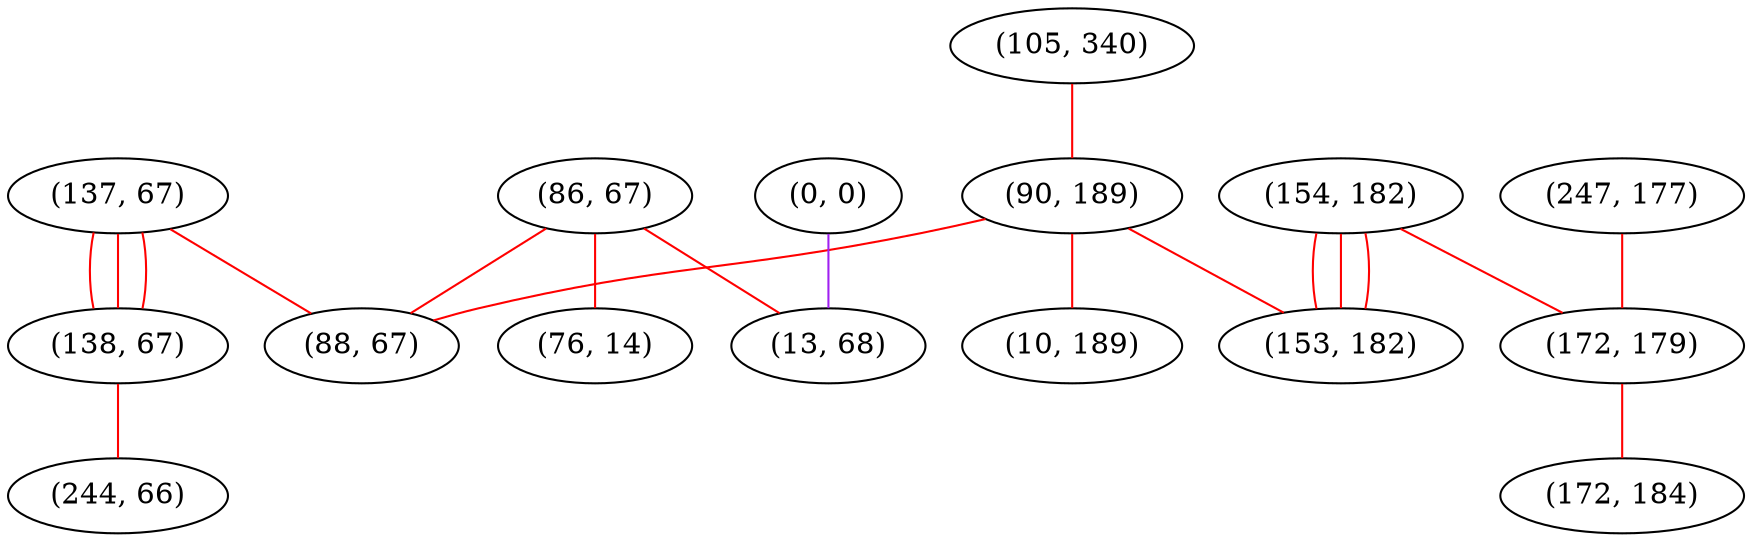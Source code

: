 graph "" {
"(86, 67)";
"(137, 67)";
"(76, 14)";
"(105, 340)";
"(247, 177)";
"(138, 67)";
"(90, 189)";
"(154, 182)";
"(172, 179)";
"(172, 184)";
"(88, 67)";
"(0, 0)";
"(244, 66)";
"(10, 189)";
"(153, 182)";
"(13, 68)";
"(86, 67)" -- "(88, 67)"  [color=red, key=0, weight=1];
"(86, 67)" -- "(13, 68)"  [color=red, key=0, weight=1];
"(86, 67)" -- "(76, 14)"  [color=red, key=0, weight=1];
"(137, 67)" -- "(88, 67)"  [color=red, key=0, weight=1];
"(137, 67)" -- "(138, 67)"  [color=red, key=0, weight=1];
"(137, 67)" -- "(138, 67)"  [color=red, key=1, weight=1];
"(137, 67)" -- "(138, 67)"  [color=red, key=2, weight=1];
"(105, 340)" -- "(90, 189)"  [color=red, key=0, weight=1];
"(247, 177)" -- "(172, 179)"  [color=red, key=0, weight=1];
"(138, 67)" -- "(244, 66)"  [color=red, key=0, weight=1];
"(90, 189)" -- "(10, 189)"  [color=red, key=0, weight=1];
"(90, 189)" -- "(153, 182)"  [color=red, key=0, weight=1];
"(90, 189)" -- "(88, 67)"  [color=red, key=0, weight=1];
"(154, 182)" -- "(153, 182)"  [color=red, key=0, weight=1];
"(154, 182)" -- "(153, 182)"  [color=red, key=1, weight=1];
"(154, 182)" -- "(153, 182)"  [color=red, key=2, weight=1];
"(154, 182)" -- "(172, 179)"  [color=red, key=0, weight=1];
"(172, 179)" -- "(172, 184)"  [color=red, key=0, weight=1];
"(0, 0)" -- "(13, 68)"  [color=purple, key=0, weight=4];
}
